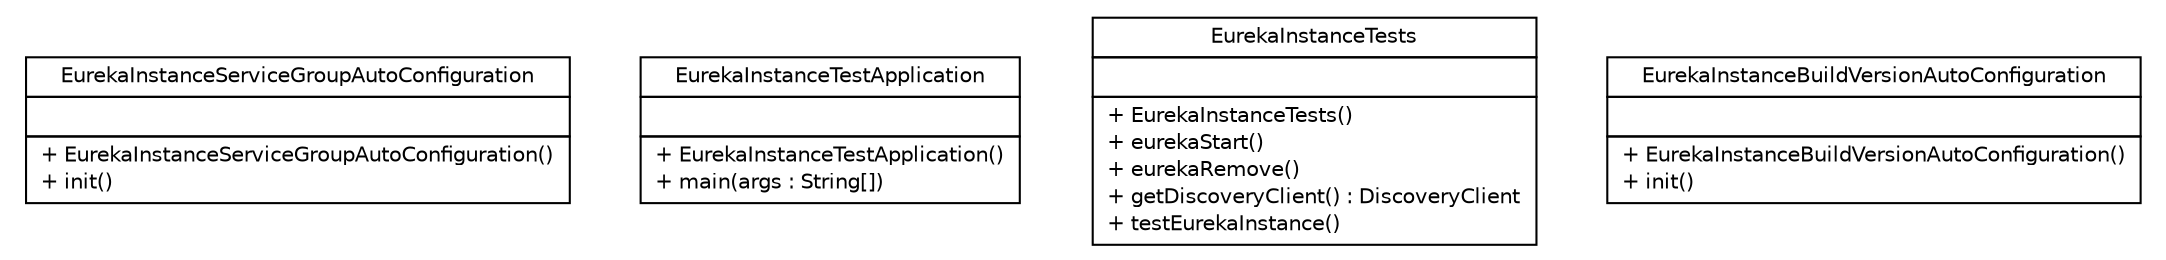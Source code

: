 #!/usr/local/bin/dot
#
# Class diagram 
# Generated by UMLGraph version R5_6-24-gf6e263 (http://www.umlgraph.org/)
#

digraph G {
	edge [fontname="Helvetica",fontsize=10,labelfontname="Helvetica",labelfontsize=10];
	node [fontname="Helvetica",fontsize=10,shape=plaintext];
	nodesep=0.25;
	ranksep=0.5;
	// cn.home1.cloud.netflix.eureka.client.EurekaInstanceServiceGroupAutoConfiguration
	c34 [label=<<table title="cn.home1.cloud.netflix.eureka.client.EurekaInstanceServiceGroupAutoConfiguration" border="0" cellborder="1" cellspacing="0" cellpadding="2" port="p" href="./EurekaInstanceServiceGroupAutoConfiguration.html">
		<tr><td><table border="0" cellspacing="0" cellpadding="1">
<tr><td align="center" balign="center"> EurekaInstanceServiceGroupAutoConfiguration </td></tr>
		</table></td></tr>
		<tr><td><table border="0" cellspacing="0" cellpadding="1">
<tr><td align="left" balign="left">  </td></tr>
		</table></td></tr>
		<tr><td><table border="0" cellspacing="0" cellpadding="1">
<tr><td align="left" balign="left"> + EurekaInstanceServiceGroupAutoConfiguration() </td></tr>
<tr><td align="left" balign="left"> + init() </td></tr>
		</table></td></tr>
		</table>>, URL="./EurekaInstanceServiceGroupAutoConfiguration.html", fontname="Helvetica", fontcolor="black", fontsize=10.0];
	// cn.home1.cloud.netflix.eureka.client.EurekaInstanceTestApplication
	c35 [label=<<table title="cn.home1.cloud.netflix.eureka.client.EurekaInstanceTestApplication" border="0" cellborder="1" cellspacing="0" cellpadding="2" port="p" href="./EurekaInstanceTestApplication.html">
		<tr><td><table border="0" cellspacing="0" cellpadding="1">
<tr><td align="center" balign="center"> EurekaInstanceTestApplication </td></tr>
		</table></td></tr>
		<tr><td><table border="0" cellspacing="0" cellpadding="1">
<tr><td align="left" balign="left">  </td></tr>
		</table></td></tr>
		<tr><td><table border="0" cellspacing="0" cellpadding="1">
<tr><td align="left" balign="left"> + EurekaInstanceTestApplication() </td></tr>
<tr><td align="left" balign="left"> + main(args : String[]) </td></tr>
		</table></td></tr>
		</table>>, URL="./EurekaInstanceTestApplication.html", fontname="Helvetica", fontcolor="black", fontsize=10.0];
	// cn.home1.cloud.netflix.eureka.client.EurekaInstanceTests
	c36 [label=<<table title="cn.home1.cloud.netflix.eureka.client.EurekaInstanceTests" border="0" cellborder="1" cellspacing="0" cellpadding="2" port="p" href="./EurekaInstanceTests.html">
		<tr><td><table border="0" cellspacing="0" cellpadding="1">
<tr><td align="center" balign="center"> EurekaInstanceTests </td></tr>
		</table></td></tr>
		<tr><td><table border="0" cellspacing="0" cellpadding="1">
<tr><td align="left" balign="left">  </td></tr>
		</table></td></tr>
		<tr><td><table border="0" cellspacing="0" cellpadding="1">
<tr><td align="left" balign="left"> + EurekaInstanceTests() </td></tr>
<tr><td align="left" balign="left"> + eurekaStart() </td></tr>
<tr><td align="left" balign="left"> + eurekaRemove() </td></tr>
<tr><td align="left" balign="left"> + getDiscoveryClient() : DiscoveryClient </td></tr>
<tr><td align="left" balign="left"> + testEurekaInstance() </td></tr>
		</table></td></tr>
		</table>>, URL="./EurekaInstanceTests.html", fontname="Helvetica", fontcolor="black", fontsize=10.0];
	// cn.home1.cloud.netflix.eureka.client.EurekaInstanceBuildVersionAutoConfiguration
	c37 [label=<<table title="cn.home1.cloud.netflix.eureka.client.EurekaInstanceBuildVersionAutoConfiguration" border="0" cellborder="1" cellspacing="0" cellpadding="2" port="p" href="./EurekaInstanceBuildVersionAutoConfiguration.html">
		<tr><td><table border="0" cellspacing="0" cellpadding="1">
<tr><td align="center" balign="center"> EurekaInstanceBuildVersionAutoConfiguration </td></tr>
		</table></td></tr>
		<tr><td><table border="0" cellspacing="0" cellpadding="1">
<tr><td align="left" balign="left">  </td></tr>
		</table></td></tr>
		<tr><td><table border="0" cellspacing="0" cellpadding="1">
<tr><td align="left" balign="left"> + EurekaInstanceBuildVersionAutoConfiguration() </td></tr>
<tr><td align="left" balign="left"> + init() </td></tr>
		</table></td></tr>
		</table>>, URL="./EurekaInstanceBuildVersionAutoConfiguration.html", fontname="Helvetica", fontcolor="black", fontsize=10.0];
}

